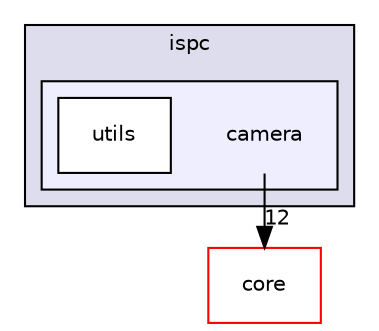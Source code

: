 digraph "platform/engines/ospray/ispc/camera" {
  compound=true
  node [ fontsize="10", fontname="Helvetica"];
  edge [ labelfontsize="10", labelfontname="Helvetica"];
  subgraph clusterdir_6dfc784f4fc06052f5a0f2da9bf54d9c {
    graph [ bgcolor="#ddddee", pencolor="black", label="ispc" fontname="Helvetica", fontsize="10", URL="dir_6dfc784f4fc06052f5a0f2da9bf54d9c.html"]
  subgraph clusterdir_35132c5744fd380897f0dd5fced7bcf1 {
    graph [ bgcolor="#eeeeff", pencolor="black", label="" URL="dir_35132c5744fd380897f0dd5fced7bcf1.html"];
    dir_35132c5744fd380897f0dd5fced7bcf1 [shape=plaintext label="camera"];
  dir_4009e54c0d2c0ddaa0858c3d152bd67c [shape=box label="utils" fillcolor="white" style="filled" URL="dir_4009e54c0d2c0ddaa0858c3d152bd67c.html"];
  }
  }
  dir_3066efc1f4040d52e90bf8a29ab3f16b [shape=box label="core" fillcolor="white" style="filled" color="red" URL="dir_3066efc1f4040d52e90bf8a29ab3f16b.html"];
  dir_35132c5744fd380897f0dd5fced7bcf1->dir_3066efc1f4040d52e90bf8a29ab3f16b [headlabel="12", labeldistance=1.5 headhref="dir_000106_000067.html"];
}
